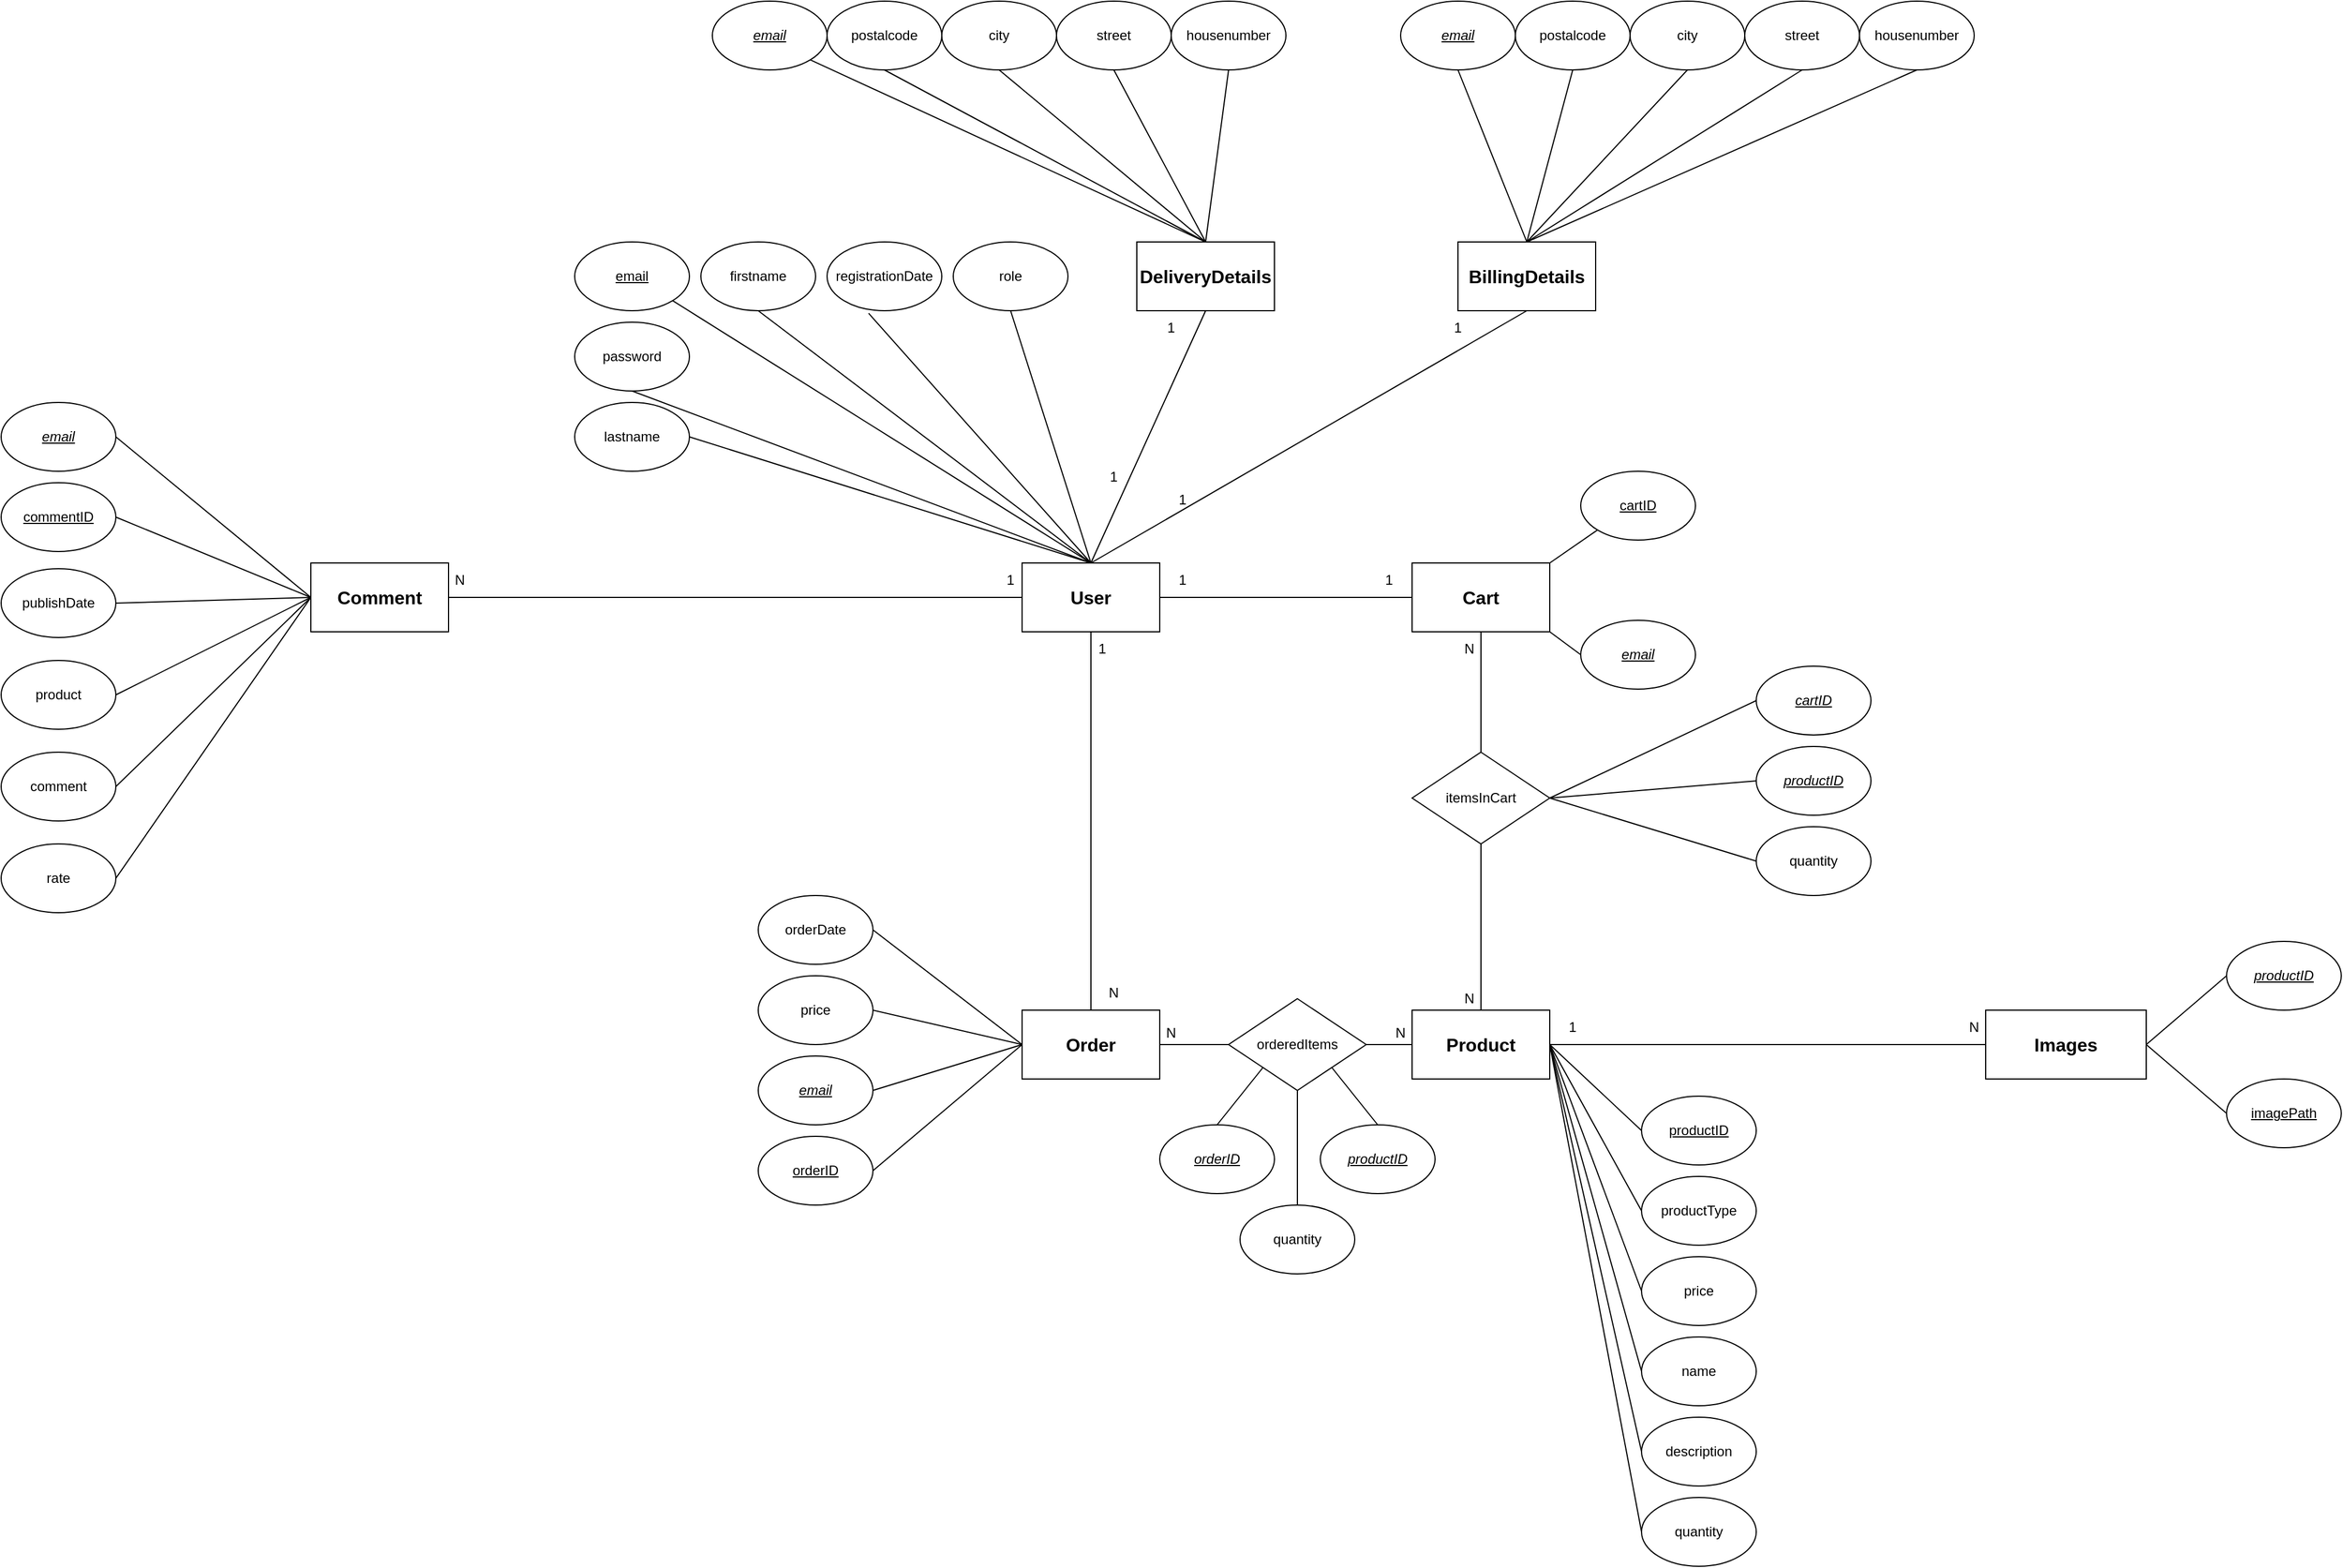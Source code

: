 <mxfile version="22.0.2" type="device">
  <diagram name="1 oldal" id="z-0_9Qp5cD4s-gaqckJS">
    <mxGraphModel dx="1814" dy="1754" grid="1" gridSize="10" guides="1" tooltips="1" connect="1" arrows="1" fold="1" page="1" pageScale="1" pageWidth="827" pageHeight="1169" math="0" shadow="0">
      <root>
        <mxCell id="0" />
        <mxCell id="1" parent="0" />
        <mxCell id="0qpid6vyg2dMy18ObH3P-1" value="&lt;b&gt;&lt;font style=&quot;font-size: 16px;&quot;&gt;User&lt;/font&gt;&lt;/b&gt;" style="rounded=0;whiteSpace=wrap;html=1;" parent="1" vertex="1">
          <mxGeometry x="240" y="120" width="120" height="60" as="geometry" />
        </mxCell>
        <mxCell id="0qpid6vyg2dMy18ObH3P-3" value="registrationDate" style="ellipse;whiteSpace=wrap;html=1;" parent="1" vertex="1">
          <mxGeometry x="70" y="-160" width="100" height="60" as="geometry" />
        </mxCell>
        <mxCell id="0qpid6vyg2dMy18ObH3P-5" value="password" style="ellipse;whiteSpace=wrap;html=1;" parent="1" vertex="1">
          <mxGeometry x="-150" y="-90" width="100" height="60" as="geometry" />
        </mxCell>
        <mxCell id="0qpid6vyg2dMy18ObH3P-6" value="firstname" style="ellipse;whiteSpace=wrap;html=1;" parent="1" vertex="1">
          <mxGeometry x="-40" y="-160" width="100" height="60" as="geometry" />
        </mxCell>
        <mxCell id="0qpid6vyg2dMy18ObH3P-7" value="lastname" style="ellipse;whiteSpace=wrap;html=1;" parent="1" vertex="1">
          <mxGeometry x="-150" y="-20" width="100" height="60" as="geometry" />
        </mxCell>
        <mxCell id="0qpid6vyg2dMy18ObH3P-9" value="&lt;u&gt;email&lt;/u&gt;" style="ellipse;whiteSpace=wrap;html=1;" parent="1" vertex="1">
          <mxGeometry x="-150" y="-160" width="100" height="60" as="geometry" />
        </mxCell>
        <mxCell id="0qpid6vyg2dMy18ObH3P-11" value="" style="endArrow=none;html=1;rounded=0;exitX=0.5;exitY=1;exitDx=0;exitDy=0;entryX=0.5;entryY=0;entryDx=0;entryDy=0;" parent="1" source="0qpid6vyg2dMy18ObH3P-5" target="0qpid6vyg2dMy18ObH3P-1" edge="1">
          <mxGeometry width="50" height="50" relative="1" as="geometry">
            <mxPoint x="280" y="60" as="sourcePoint" />
            <mxPoint x="330" y="10" as="targetPoint" />
          </mxGeometry>
        </mxCell>
        <mxCell id="0qpid6vyg2dMy18ObH3P-15" value="" style="endArrow=none;html=1;rounded=0;exitX=1;exitY=1;exitDx=0;exitDy=0;entryX=0.5;entryY=0;entryDx=0;entryDy=0;" parent="1" source="0qpid6vyg2dMy18ObH3P-9" target="0qpid6vyg2dMy18ObH3P-1" edge="1">
          <mxGeometry width="50" height="50" relative="1" as="geometry">
            <mxPoint x="30" y="-1" as="sourcePoint" />
            <mxPoint x="250" y="60" as="targetPoint" />
          </mxGeometry>
        </mxCell>
        <mxCell id="0qpid6vyg2dMy18ObH3P-18" value="" style="endArrow=none;html=1;rounded=0;entryX=0.5;entryY=0;entryDx=0;entryDy=0;exitX=1;exitY=0.5;exitDx=0;exitDy=0;" parent="1" source="0qpid6vyg2dMy18ObH3P-7" target="0qpid6vyg2dMy18ObH3P-1" edge="1">
          <mxGeometry width="50" height="50" relative="1" as="geometry">
            <mxPoint x="120" y="-20" as="sourcePoint" />
            <mxPoint x="250" y="-20" as="targetPoint" />
          </mxGeometry>
        </mxCell>
        <mxCell id="0qpid6vyg2dMy18ObH3P-19" value="" style="endArrow=none;html=1;rounded=0;entryX=0.5;entryY=0;entryDx=0;entryDy=0;exitX=0.5;exitY=1;exitDx=0;exitDy=0;" parent="1" source="0qpid6vyg2dMy18ObH3P-6" target="0qpid6vyg2dMy18ObH3P-1" edge="1">
          <mxGeometry width="50" height="50" relative="1" as="geometry">
            <mxPoint x="204.4" y="-110.0" as="sourcePoint" />
            <mxPoint x="235.6" y="66.04" as="targetPoint" />
          </mxGeometry>
        </mxCell>
        <mxCell id="0qpid6vyg2dMy18ObH3P-20" value="" style="endArrow=none;html=1;rounded=0;entryX=0.5;entryY=0;entryDx=0;entryDy=0;exitX=0.362;exitY=1.037;exitDx=0;exitDy=0;exitPerimeter=0;" parent="1" source="0qpid6vyg2dMy18ObH3P-3" target="0qpid6vyg2dMy18ObH3P-1" edge="1">
          <mxGeometry width="50" height="50" relative="1" as="geometry">
            <mxPoint x="70" y="39" as="sourcePoint" />
            <mxPoint x="200" y="39" as="targetPoint" />
          </mxGeometry>
        </mxCell>
        <mxCell id="0qpid6vyg2dMy18ObH3P-23" value="&lt;b&gt;&lt;font style=&quot;font-size: 16px;&quot;&gt;Cart&lt;/font&gt;&lt;/b&gt;" style="rounded=0;whiteSpace=wrap;html=1;" parent="1" vertex="1">
          <mxGeometry x="580" y="120" width="120" height="60" as="geometry" />
        </mxCell>
        <mxCell id="0qpid6vyg2dMy18ObH3P-26" value="&lt;u&gt;cartID&lt;/u&gt;" style="ellipse;whiteSpace=wrap;html=1;" parent="1" vertex="1">
          <mxGeometry x="727" y="40" width="100" height="60" as="geometry" />
        </mxCell>
        <mxCell id="0qpid6vyg2dMy18ObH3P-27" value="&lt;u&gt;&lt;i&gt;email&lt;/i&gt;&lt;/u&gt;" style="ellipse;whiteSpace=wrap;html=1;" parent="1" vertex="1">
          <mxGeometry x="727" y="170" width="100" height="60" as="geometry" />
        </mxCell>
        <mxCell id="0qpid6vyg2dMy18ObH3P-28" value="" style="endArrow=none;html=1;rounded=0;exitX=1;exitY=1;exitDx=0;exitDy=0;entryX=0;entryY=0.5;entryDx=0;entryDy=0;" parent="1" source="0qpid6vyg2dMy18ObH3P-23" target="0qpid6vyg2dMy18ObH3P-27" edge="1">
          <mxGeometry width="50" height="50" relative="1" as="geometry">
            <mxPoint x="700" y="250" as="sourcePoint" />
            <mxPoint x="750" y="200" as="targetPoint" />
          </mxGeometry>
        </mxCell>
        <mxCell id="0qpid6vyg2dMy18ObH3P-29" value="" style="endArrow=none;html=1;rounded=0;entryX=0;entryY=1;entryDx=0;entryDy=0;exitX=1;exitY=0;exitDx=0;exitDy=0;" parent="1" source="0qpid6vyg2dMy18ObH3P-23" target="0qpid6vyg2dMy18ObH3P-26" edge="1">
          <mxGeometry width="50" height="50" relative="1" as="geometry">
            <mxPoint x="700" y="250" as="sourcePoint" />
            <mxPoint x="750" y="200" as="targetPoint" />
          </mxGeometry>
        </mxCell>
        <mxCell id="0qpid6vyg2dMy18ObH3P-30" value="" style="endArrow=none;html=1;rounded=0;entryX=0;entryY=0.5;entryDx=0;entryDy=0;exitX=1;exitY=0.5;exitDx=0;exitDy=0;" parent="1" source="0qpid6vyg2dMy18ObH3P-1" target="0qpid6vyg2dMy18ObH3P-23" edge="1">
          <mxGeometry width="50" height="50" relative="1" as="geometry">
            <mxPoint x="340" y="140" as="sourcePoint" />
            <mxPoint x="390" y="90" as="targetPoint" />
          </mxGeometry>
        </mxCell>
        <mxCell id="0qpid6vyg2dMy18ObH3P-32" value="&lt;b&gt;&lt;font style=&quot;font-size: 16px;&quot;&gt;Order&lt;/font&gt;&lt;/b&gt;" style="rounded=0;whiteSpace=wrap;html=1;" parent="1" vertex="1">
          <mxGeometry x="240" y="510" width="120" height="60" as="geometry" />
        </mxCell>
        <mxCell id="0qpid6vyg2dMy18ObH3P-33" value="price" style="ellipse;whiteSpace=wrap;html=1;" parent="1" vertex="1">
          <mxGeometry x="10" y="480" width="100" height="60" as="geometry" />
        </mxCell>
        <mxCell id="0qpid6vyg2dMy18ObH3P-34" value="&lt;u&gt;orderID&lt;/u&gt;" style="ellipse;whiteSpace=wrap;html=1;" parent="1" vertex="1">
          <mxGeometry x="10" y="620" width="100" height="60" as="geometry" />
        </mxCell>
        <mxCell id="0qpid6vyg2dMy18ObH3P-35" value="" style="endArrow=none;html=1;rounded=0;exitX=1;exitY=0.5;exitDx=0;exitDy=0;entryX=0;entryY=0.5;entryDx=0;entryDy=0;" parent="1" source="0qpid6vyg2dMy18ObH3P-33" target="0qpid6vyg2dMy18ObH3P-32" edge="1">
          <mxGeometry width="50" height="50" relative="1" as="geometry">
            <mxPoint x="350" y="580" as="sourcePoint" />
            <mxPoint x="400" y="530" as="targetPoint" />
          </mxGeometry>
        </mxCell>
        <mxCell id="0qpid6vyg2dMy18ObH3P-36" value="" style="endArrow=none;html=1;rounded=0;exitX=1;exitY=0.5;exitDx=0;exitDy=0;entryX=0;entryY=0.5;entryDx=0;entryDy=0;" parent="1" source="0qpid6vyg2dMy18ObH3P-34" target="0qpid6vyg2dMy18ObH3P-32" edge="1">
          <mxGeometry width="50" height="50" relative="1" as="geometry">
            <mxPoint x="350" y="580" as="sourcePoint" />
            <mxPoint x="400" y="530" as="targetPoint" />
          </mxGeometry>
        </mxCell>
        <mxCell id="0qpid6vyg2dMy18ObH3P-39" value="&lt;b&gt;&lt;font style=&quot;font-size: 16px;&quot;&gt;Product&lt;/font&gt;&lt;/b&gt;" style="rounded=0;whiteSpace=wrap;html=1;" parent="1" vertex="1">
          <mxGeometry x="580" y="510" width="120" height="60" as="geometry" />
        </mxCell>
        <mxCell id="0qpid6vyg2dMy18ObH3P-41" value="&lt;u&gt;productID&lt;/u&gt;" style="ellipse;whiteSpace=wrap;html=1;" parent="1" vertex="1">
          <mxGeometry x="780" y="585" width="100" height="60" as="geometry" />
        </mxCell>
        <mxCell id="0qpid6vyg2dMy18ObH3P-42" value="productType" style="ellipse;whiteSpace=wrap;html=1;" parent="1" vertex="1">
          <mxGeometry x="780" y="655" width="100" height="60" as="geometry" />
        </mxCell>
        <mxCell id="0qpid6vyg2dMy18ObH3P-43" value="price" style="ellipse;whiteSpace=wrap;html=1;" parent="1" vertex="1">
          <mxGeometry x="780" y="725" width="100" height="60" as="geometry" />
        </mxCell>
        <mxCell id="0qpid6vyg2dMy18ObH3P-44" value="name" style="ellipse;whiteSpace=wrap;html=1;" parent="1" vertex="1">
          <mxGeometry x="780" y="795" width="100" height="60" as="geometry" />
        </mxCell>
        <mxCell id="0qpid6vyg2dMy18ObH3P-45" value="" style="endArrow=none;html=1;rounded=0;entryX=1;entryY=0.5;entryDx=0;entryDy=0;exitX=0;exitY=0.5;exitDx=0;exitDy=0;" parent="1" source="0qpid6vyg2dMy18ObH3P-44" target="0qpid6vyg2dMy18ObH3P-39" edge="1">
          <mxGeometry width="50" height="50" relative="1" as="geometry">
            <mxPoint x="350" y="500" as="sourcePoint" />
            <mxPoint x="400" y="450" as="targetPoint" />
          </mxGeometry>
        </mxCell>
        <mxCell id="0qpid6vyg2dMy18ObH3P-46" value="" style="endArrow=none;html=1;rounded=0;entryX=1;entryY=0.5;entryDx=0;entryDy=0;exitX=0;exitY=0.5;exitDx=0;exitDy=0;" parent="1" source="0qpid6vyg2dMy18ObH3P-43" target="0qpid6vyg2dMy18ObH3P-39" edge="1">
          <mxGeometry width="50" height="50" relative="1" as="geometry">
            <mxPoint x="630" y="650" as="sourcePoint" />
            <mxPoint x="650" y="580" as="targetPoint" />
          </mxGeometry>
        </mxCell>
        <mxCell id="0qpid6vyg2dMy18ObH3P-47" value="" style="endArrow=none;html=1;rounded=0;exitX=0;exitY=0.5;exitDx=0;exitDy=0;" parent="1" source="0qpid6vyg2dMy18ObH3P-42" edge="1">
          <mxGeometry width="50" height="50" relative="1" as="geometry">
            <mxPoint x="760" y="650" as="sourcePoint" />
            <mxPoint x="700" y="540" as="targetPoint" />
          </mxGeometry>
        </mxCell>
        <mxCell id="0qpid6vyg2dMy18ObH3P-48" value="" style="endArrow=none;html=1;rounded=0;entryX=1;entryY=0.5;entryDx=0;entryDy=0;exitX=0;exitY=0.5;exitDx=0;exitDy=0;" parent="1" source="0qpid6vyg2dMy18ObH3P-41" target="0qpid6vyg2dMy18ObH3P-39" edge="1">
          <mxGeometry width="50" height="50" relative="1" as="geometry">
            <mxPoint x="780" y="610" as="sourcePoint" />
            <mxPoint x="710" y="565" as="targetPoint" />
          </mxGeometry>
        </mxCell>
        <mxCell id="0qpid6vyg2dMy18ObH3P-54" value="quantity" style="ellipse;whiteSpace=wrap;html=1;" parent="1" vertex="1">
          <mxGeometry x="780" y="935" width="100" height="60" as="geometry" />
        </mxCell>
        <mxCell id="0qpid6vyg2dMy18ObH3P-55" value="" style="endArrow=none;html=1;rounded=0;exitX=0;exitY=0.5;exitDx=0;exitDy=0;entryX=1;entryY=0.5;entryDx=0;entryDy=0;" parent="1" source="0qpid6vyg2dMy18ObH3P-54" target="0qpid6vyg2dMy18ObH3P-39" edge="1">
          <mxGeometry width="50" height="50" relative="1" as="geometry">
            <mxPoint x="504" y="680" as="sourcePoint" />
            <mxPoint x="700" y="590" as="targetPoint" />
          </mxGeometry>
        </mxCell>
        <mxCell id="0qpid6vyg2dMy18ObH3P-59" value="orderedItems" style="rhombus;whiteSpace=wrap;html=1;" parent="1" vertex="1">
          <mxGeometry x="420" y="500" width="120" height="80" as="geometry" />
        </mxCell>
        <mxCell id="0qpid6vyg2dMy18ObH3P-60" value="" style="endArrow=none;html=1;rounded=0;exitX=1;exitY=0.5;exitDx=0;exitDy=0;entryX=0;entryY=0.5;entryDx=0;entryDy=0;" parent="1" source="0qpid6vyg2dMy18ObH3P-32" target="0qpid6vyg2dMy18ObH3P-59" edge="1">
          <mxGeometry width="50" height="50" relative="1" as="geometry">
            <mxPoint x="350" y="670" as="sourcePoint" />
            <mxPoint x="580" y="540" as="targetPoint" />
          </mxGeometry>
        </mxCell>
        <mxCell id="0qpid6vyg2dMy18ObH3P-61" value="" style="endArrow=none;html=1;rounded=0;entryX=0;entryY=0.5;entryDx=0;entryDy=0;exitX=1;exitY=0.5;exitDx=0;exitDy=0;" parent="1" source="0qpid6vyg2dMy18ObH3P-59" target="0qpid6vyg2dMy18ObH3P-39" edge="1">
          <mxGeometry width="50" height="50" relative="1" as="geometry">
            <mxPoint x="350" y="670" as="sourcePoint" />
            <mxPoint x="400" y="620" as="targetPoint" />
          </mxGeometry>
        </mxCell>
        <mxCell id="0qpid6vyg2dMy18ObH3P-63" value="&lt;u&gt;&lt;i&gt;orderID&lt;/i&gt;&lt;/u&gt;" style="ellipse;whiteSpace=wrap;html=1;" parent="1" vertex="1">
          <mxGeometry x="360" y="610" width="100" height="60" as="geometry" />
        </mxCell>
        <mxCell id="0qpid6vyg2dMy18ObH3P-64" value="&lt;u&gt;&lt;i&gt;productID&lt;/i&gt;&lt;/u&gt;" style="ellipse;whiteSpace=wrap;html=1;" parent="1" vertex="1">
          <mxGeometry x="500" y="610" width="100" height="60" as="geometry" />
        </mxCell>
        <mxCell id="0qpid6vyg2dMy18ObH3P-65" value="" style="endArrow=none;html=1;rounded=0;exitX=0.5;exitY=0;exitDx=0;exitDy=0;entryX=0;entryY=1;entryDx=0;entryDy=0;" parent="1" source="0qpid6vyg2dMy18ObH3P-63" target="0qpid6vyg2dMy18ObH3P-59" edge="1">
          <mxGeometry width="50" height="50" relative="1" as="geometry">
            <mxPoint x="520" y="530" as="sourcePoint" />
            <mxPoint x="570" y="480" as="targetPoint" />
          </mxGeometry>
        </mxCell>
        <mxCell id="0qpid6vyg2dMy18ObH3P-66" value="" style="endArrow=none;html=1;rounded=0;exitX=0.5;exitY=0;exitDx=0;exitDy=0;entryX=1;entryY=1;entryDx=0;entryDy=0;" parent="1" source="0qpid6vyg2dMy18ObH3P-64" target="0qpid6vyg2dMy18ObH3P-59" edge="1">
          <mxGeometry width="50" height="50" relative="1" as="geometry">
            <mxPoint x="420" y="620" as="sourcePoint" />
            <mxPoint x="460" y="570" as="targetPoint" />
          </mxGeometry>
        </mxCell>
        <mxCell id="0qpid6vyg2dMy18ObH3P-69" value="&lt;u&gt;&lt;i&gt;email&lt;/i&gt;&lt;/u&gt;" style="ellipse;whiteSpace=wrap;html=1;" parent="1" vertex="1">
          <mxGeometry x="10" y="550" width="100" height="60" as="geometry" />
        </mxCell>
        <mxCell id="0qpid6vyg2dMy18ObH3P-71" value="orderDate" style="ellipse;whiteSpace=wrap;html=1;" parent="1" vertex="1">
          <mxGeometry x="10" y="410" width="100" height="60" as="geometry" />
        </mxCell>
        <mxCell id="0qpid6vyg2dMy18ObH3P-72" value="" style="endArrow=none;html=1;rounded=0;exitX=1;exitY=0.5;exitDx=0;exitDy=0;entryX=0;entryY=0.5;entryDx=0;entryDy=0;" parent="1" source="0qpid6vyg2dMy18ObH3P-71" target="0qpid6vyg2dMy18ObH3P-32" edge="1">
          <mxGeometry width="50" height="50" relative="1" as="geometry">
            <mxPoint x="520" y="310" as="sourcePoint" />
            <mxPoint x="240" y="340" as="targetPoint" />
          </mxGeometry>
        </mxCell>
        <mxCell id="0qpid6vyg2dMy18ObH3P-73" value="" style="endArrow=none;html=1;rounded=0;exitX=1;exitY=0.5;exitDx=0;exitDy=0;entryX=0;entryY=0.5;entryDx=0;entryDy=0;" parent="1" source="0qpid6vyg2dMy18ObH3P-69" target="0qpid6vyg2dMy18ObH3P-32" edge="1">
          <mxGeometry width="50" height="50" relative="1" as="geometry">
            <mxPoint x="140" y="280" as="sourcePoint" />
            <mxPoint x="240" y="340" as="targetPoint" />
          </mxGeometry>
        </mxCell>
        <mxCell id="0qpid6vyg2dMy18ObH3P-75" value="" style="endArrow=none;html=1;rounded=0;exitX=0.5;exitY=0;exitDx=0;exitDy=0;entryX=0.5;entryY=1;entryDx=0;entryDy=0;" parent="1" source="0qpid6vyg2dMy18ObH3P-32" target="0qpid6vyg2dMy18ObH3P-1" edge="1">
          <mxGeometry width="50" height="50" relative="1" as="geometry">
            <mxPoint x="300" y="300" as="sourcePoint" />
            <mxPoint x="570" y="260" as="targetPoint" />
          </mxGeometry>
        </mxCell>
        <mxCell id="0qpid6vyg2dMy18ObH3P-77" value="itemsInCart" style="rhombus;whiteSpace=wrap;html=1;" parent="1" vertex="1">
          <mxGeometry x="580" y="285" width="120" height="80" as="geometry" />
        </mxCell>
        <mxCell id="0qpid6vyg2dMy18ObH3P-78" value="&lt;u&gt;&lt;i&gt;productID&lt;/i&gt;&lt;/u&gt;" style="ellipse;whiteSpace=wrap;html=1;" parent="1" vertex="1">
          <mxGeometry x="880" y="280" width="100" height="60" as="geometry" />
        </mxCell>
        <mxCell id="0qpid6vyg2dMy18ObH3P-79" value="quantity" style="ellipse;whiteSpace=wrap;html=1;" parent="1" vertex="1">
          <mxGeometry x="880" y="350" width="100" height="60" as="geometry" />
        </mxCell>
        <mxCell id="0qpid6vyg2dMy18ObH3P-80" value="&lt;u&gt;&lt;i&gt;cartID&lt;/i&gt;&lt;/u&gt;" style="ellipse;whiteSpace=wrap;html=1;" parent="1" vertex="1">
          <mxGeometry x="880" y="210" width="100" height="60" as="geometry" />
        </mxCell>
        <mxCell id="0qpid6vyg2dMy18ObH3P-81" value="" style="endArrow=none;html=1;rounded=0;exitX=0;exitY=0.5;exitDx=0;exitDy=0;entryX=1;entryY=0.5;entryDx=0;entryDy=0;" parent="1" source="0qpid6vyg2dMy18ObH3P-80" target="0qpid6vyg2dMy18ObH3P-77" edge="1">
          <mxGeometry width="50" height="50" relative="1" as="geometry">
            <mxPoint x="860" y="295" as="sourcePoint" />
            <mxPoint x="910" y="245" as="targetPoint" />
          </mxGeometry>
        </mxCell>
        <mxCell id="0qpid6vyg2dMy18ObH3P-82" value="" style="endArrow=none;html=1;rounded=0;entryX=1;entryY=0.5;entryDx=0;entryDy=0;exitX=0;exitY=0.5;exitDx=0;exitDy=0;" parent="1" source="0qpid6vyg2dMy18ObH3P-78" target="0qpid6vyg2dMy18ObH3P-77" edge="1">
          <mxGeometry width="50" height="50" relative="1" as="geometry">
            <mxPoint x="880" y="310" as="sourcePoint" />
            <mxPoint x="580" y="325" as="targetPoint" />
          </mxGeometry>
        </mxCell>
        <mxCell id="0qpid6vyg2dMy18ObH3P-83" value="" style="endArrow=none;html=1;rounded=0;exitX=0;exitY=0.5;exitDx=0;exitDy=0;entryX=1;entryY=0.5;entryDx=0;entryDy=0;" parent="1" source="0qpid6vyg2dMy18ObH3P-79" target="0qpid6vyg2dMy18ObH3P-77" edge="1">
          <mxGeometry width="50" height="50" relative="1" as="geometry">
            <mxPoint x="490" y="275" as="sourcePoint" />
            <mxPoint x="580" y="325" as="targetPoint" />
          </mxGeometry>
        </mxCell>
        <mxCell id="0qpid6vyg2dMy18ObH3P-84" value="" style="endArrow=none;html=1;rounded=0;exitX=0.5;exitY=0;exitDx=0;exitDy=0;entryX=0.5;entryY=1;entryDx=0;entryDy=0;" parent="1" source="0qpid6vyg2dMy18ObH3P-77" target="0qpid6vyg2dMy18ObH3P-23" edge="1">
          <mxGeometry width="50" height="50" relative="1" as="geometry">
            <mxPoint x="520" y="310" as="sourcePoint" />
            <mxPoint x="570" y="260" as="targetPoint" />
          </mxGeometry>
        </mxCell>
        <mxCell id="0qpid6vyg2dMy18ObH3P-85" value="" style="endArrow=none;html=1;rounded=0;exitX=0.5;exitY=0;exitDx=0;exitDy=0;entryX=0.5;entryY=1;entryDx=0;entryDy=0;" parent="1" source="0qpid6vyg2dMy18ObH3P-39" target="0qpid6vyg2dMy18ObH3P-77" edge="1">
          <mxGeometry width="50" height="50" relative="1" as="geometry">
            <mxPoint x="650" y="295" as="sourcePoint" />
            <mxPoint x="650" y="190" as="targetPoint" />
          </mxGeometry>
        </mxCell>
        <mxCell id="0qpid6vyg2dMy18ObH3P-86" value="N" style="text;html=1;strokeColor=none;fillColor=none;align=center;verticalAlign=middle;whiteSpace=wrap;rounded=0;" parent="1" vertex="1">
          <mxGeometry x="290" y="480" width="60" height="30" as="geometry" />
        </mxCell>
        <mxCell id="0qpid6vyg2dMy18ObH3P-87" value="1" style="text;html=1;strokeColor=none;fillColor=none;align=center;verticalAlign=middle;whiteSpace=wrap;rounded=0;" parent="1" vertex="1">
          <mxGeometry x="280" y="180" width="60" height="30" as="geometry" />
        </mxCell>
        <mxCell id="0qpid6vyg2dMy18ObH3P-88" value="1" style="text;html=1;strokeColor=none;fillColor=none;align=center;verticalAlign=middle;whiteSpace=wrap;rounded=0;" parent="1" vertex="1">
          <mxGeometry x="350" y="120" width="60" height="30" as="geometry" />
        </mxCell>
        <mxCell id="0qpid6vyg2dMy18ObH3P-90" value="1" style="text;html=1;strokeColor=none;fillColor=none;align=center;verticalAlign=middle;whiteSpace=wrap;rounded=0;" parent="1" vertex="1">
          <mxGeometry x="530" y="120" width="60" height="30" as="geometry" />
        </mxCell>
        <mxCell id="0qpid6vyg2dMy18ObH3P-91" value="N" style="text;html=1;strokeColor=none;fillColor=none;align=center;verticalAlign=middle;whiteSpace=wrap;rounded=0;" parent="1" vertex="1">
          <mxGeometry x="600" y="180" width="60" height="30" as="geometry" />
        </mxCell>
        <mxCell id="0qpid6vyg2dMy18ObH3P-93" value="N" style="text;html=1;strokeColor=none;fillColor=none;align=center;verticalAlign=middle;whiteSpace=wrap;rounded=0;" parent="1" vertex="1">
          <mxGeometry x="600" y="485" width="60" height="30" as="geometry" />
        </mxCell>
        <mxCell id="0qpid6vyg2dMy18ObH3P-94" value="N" style="text;html=1;strokeColor=none;fillColor=none;align=center;verticalAlign=middle;whiteSpace=wrap;rounded=0;" parent="1" vertex="1">
          <mxGeometry x="340" y="515" width="60" height="30" as="geometry" />
        </mxCell>
        <mxCell id="0qpid6vyg2dMy18ObH3P-95" value="N" style="text;html=1;strokeColor=none;fillColor=none;align=center;verticalAlign=middle;whiteSpace=wrap;rounded=0;" parent="1" vertex="1">
          <mxGeometry x="540" y="515" width="60" height="30" as="geometry" />
        </mxCell>
        <mxCell id="ONPl0PBk7fpQzXXdxWz0-1" value="&lt;b&gt;&lt;font style=&quot;font-size: 16px;&quot;&gt;Comment&lt;/font&gt;&lt;/b&gt;" style="rounded=0;whiteSpace=wrap;html=1;" parent="1" vertex="1">
          <mxGeometry x="-380" y="120" width="120" height="60" as="geometry" />
        </mxCell>
        <mxCell id="ONPl0PBk7fpQzXXdxWz0-3" value="&lt;u&gt;commentID&lt;/u&gt;" style="ellipse;whiteSpace=wrap;html=1;" parent="1" vertex="1">
          <mxGeometry x="-650" y="50" width="100" height="60" as="geometry" />
        </mxCell>
        <mxCell id="ONPl0PBk7fpQzXXdxWz0-4" value="publishDate" style="ellipse;whiteSpace=wrap;html=1;" parent="1" vertex="1">
          <mxGeometry x="-650" y="125" width="100" height="60" as="geometry" />
        </mxCell>
        <mxCell id="ONPl0PBk7fpQzXXdxWz0-5" value="&lt;u&gt;&lt;i&gt;email&lt;/i&gt;&lt;/u&gt;" style="ellipse;whiteSpace=wrap;html=1;" parent="1" vertex="1">
          <mxGeometry x="-650" y="-20" width="100" height="60" as="geometry" />
        </mxCell>
        <mxCell id="ONPl0PBk7fpQzXXdxWz0-6" value="comment" style="ellipse;whiteSpace=wrap;html=1;" parent="1" vertex="1">
          <mxGeometry x="-650" y="285" width="100" height="60" as="geometry" />
        </mxCell>
        <mxCell id="ONPl0PBk7fpQzXXdxWz0-7" value="rate" style="ellipse;whiteSpace=wrap;html=1;" parent="1" vertex="1">
          <mxGeometry x="-650" y="365" width="100" height="60" as="geometry" />
        </mxCell>
        <mxCell id="ONPl0PBk7fpQzXXdxWz0-8" value="product" style="ellipse;whiteSpace=wrap;html=1;" parent="1" vertex="1">
          <mxGeometry x="-650" y="205" width="100" height="60" as="geometry" />
        </mxCell>
        <mxCell id="ONPl0PBk7fpQzXXdxWz0-9" value="" style="endArrow=none;html=1;rounded=0;exitX=1;exitY=0.5;exitDx=0;exitDy=0;entryX=0;entryY=0.5;entryDx=0;entryDy=0;" parent="1" source="ONPl0PBk7fpQzXXdxWz0-3" target="ONPl0PBk7fpQzXXdxWz0-1" edge="1">
          <mxGeometry width="50" height="50" relative="1" as="geometry">
            <mxPoint x="-400" y="165" as="sourcePoint" />
            <mxPoint x="-350" y="115" as="targetPoint" />
          </mxGeometry>
        </mxCell>
        <mxCell id="ONPl0PBk7fpQzXXdxWz0-12" value="" style="endArrow=none;html=1;rounded=0;entryX=0;entryY=0.5;entryDx=0;entryDy=0;exitX=1;exitY=0.5;exitDx=0;exitDy=0;" parent="1" source="ONPl0PBk7fpQzXXdxWz0-1" target="0qpid6vyg2dMy18ObH3P-1" edge="1">
          <mxGeometry width="50" height="50" relative="1" as="geometry">
            <mxPoint x="-250" y="170" as="sourcePoint" />
            <mxPoint x="190" y="180" as="targetPoint" />
          </mxGeometry>
        </mxCell>
        <mxCell id="ONPl0PBk7fpQzXXdxWz0-14" value="1" style="text;html=1;strokeColor=none;fillColor=none;align=center;verticalAlign=middle;whiteSpace=wrap;rounded=0;" parent="1" vertex="1">
          <mxGeometry x="200" y="120" width="60" height="30" as="geometry" />
        </mxCell>
        <mxCell id="ONPl0PBk7fpQzXXdxWz0-15" value="N" style="text;html=1;strokeColor=none;fillColor=none;align=center;verticalAlign=middle;whiteSpace=wrap;rounded=0;" parent="1" vertex="1">
          <mxGeometry x="-280" y="120" width="60" height="30" as="geometry" />
        </mxCell>
        <mxCell id="ONPl0PBk7fpQzXXdxWz0-16" value="quantity" style="ellipse;whiteSpace=wrap;html=1;" parent="1" vertex="1">
          <mxGeometry x="430" y="680" width="100" height="60" as="geometry" />
        </mxCell>
        <mxCell id="ONPl0PBk7fpQzXXdxWz0-17" value="" style="endArrow=none;html=1;rounded=0;exitX=0.5;exitY=0;exitDx=0;exitDy=0;entryX=0.5;entryY=1;entryDx=0;entryDy=0;" parent="1" source="ONPl0PBk7fpQzXXdxWz0-16" target="0qpid6vyg2dMy18ObH3P-59" edge="1">
          <mxGeometry width="50" height="50" relative="1" as="geometry">
            <mxPoint x="180" y="530" as="sourcePoint" />
            <mxPoint x="230" y="480" as="targetPoint" />
          </mxGeometry>
        </mxCell>
        <mxCell id="ONPl0PBk7fpQzXXdxWz0-18" value="" style="endArrow=none;html=1;rounded=0;exitX=1;exitY=0.5;exitDx=0;exitDy=0;entryX=0;entryY=0.5;entryDx=0;entryDy=0;" parent="1" source="ONPl0PBk7fpQzXXdxWz0-4" target="ONPl0PBk7fpQzXXdxWz0-1" edge="1">
          <mxGeometry width="50" height="50" relative="1" as="geometry">
            <mxPoint x="-260" y="210" as="sourcePoint" />
            <mxPoint x="-430" y="190" as="targetPoint" />
          </mxGeometry>
        </mxCell>
        <mxCell id="ONPl0PBk7fpQzXXdxWz0-19" value="" style="endArrow=none;html=1;rounded=0;exitX=1;exitY=0.5;exitDx=0;exitDy=0;entryX=0;entryY=0.5;entryDx=0;entryDy=0;" parent="1" source="ONPl0PBk7fpQzXXdxWz0-8" target="ONPl0PBk7fpQzXXdxWz0-1" edge="1">
          <mxGeometry width="50" height="50" relative="1" as="geometry">
            <mxPoint x="-540" y="165" as="sourcePoint" />
            <mxPoint x="-430" y="250" as="targetPoint" />
          </mxGeometry>
        </mxCell>
        <mxCell id="ONPl0PBk7fpQzXXdxWz0-20" value="" style="endArrow=none;html=1;rounded=0;exitX=1;exitY=0.5;exitDx=0;exitDy=0;entryX=0;entryY=0.5;entryDx=0;entryDy=0;" parent="1" source="ONPl0PBk7fpQzXXdxWz0-6" target="ONPl0PBk7fpQzXXdxWz0-1" edge="1">
          <mxGeometry width="50" height="50" relative="1" as="geometry">
            <mxPoint x="-530" y="175" as="sourcePoint" />
            <mxPoint x="-370" y="170" as="targetPoint" />
          </mxGeometry>
        </mxCell>
        <mxCell id="ONPl0PBk7fpQzXXdxWz0-21" value="" style="endArrow=none;html=1;rounded=0;exitX=1;exitY=0.5;exitDx=0;exitDy=0;entryX=0;entryY=0.5;entryDx=0;entryDy=0;" parent="1" source="ONPl0PBk7fpQzXXdxWz0-7" target="ONPl0PBk7fpQzXXdxWz0-1" edge="1">
          <mxGeometry width="50" height="50" relative="1" as="geometry">
            <mxPoint x="-540" y="325" as="sourcePoint" />
            <mxPoint x="-380" y="160" as="targetPoint" />
          </mxGeometry>
        </mxCell>
        <mxCell id="ONPl0PBk7fpQzXXdxWz0-24" value="" style="endArrow=none;html=1;rounded=0;exitX=1;exitY=0.5;exitDx=0;exitDy=0;entryX=0;entryY=0.5;entryDx=0;entryDy=0;" parent="1" source="ONPl0PBk7fpQzXXdxWz0-5" target="ONPl0PBk7fpQzXXdxWz0-1" edge="1">
          <mxGeometry width="50" height="50" relative="1" as="geometry">
            <mxPoint x="-160" y="235" as="sourcePoint" />
            <mxPoint x="-110" y="200" as="targetPoint" />
          </mxGeometry>
        </mxCell>
        <mxCell id="ONPl0PBk7fpQzXXdxWz0-25" value="role" style="ellipse;whiteSpace=wrap;html=1;" parent="1" vertex="1">
          <mxGeometry x="180" y="-160" width="100" height="60" as="geometry" />
        </mxCell>
        <mxCell id="ONPl0PBk7fpQzXXdxWz0-26" value="" style="endArrow=none;html=1;rounded=0;exitX=0.5;exitY=0;exitDx=0;exitDy=0;entryX=0.5;entryY=1;entryDx=0;entryDy=0;" parent="1" source="0qpid6vyg2dMy18ObH3P-1" target="ONPl0PBk7fpQzXXdxWz0-25" edge="1">
          <mxGeometry width="50" height="50" relative="1" as="geometry">
            <mxPoint x="90" as="sourcePoint" />
            <mxPoint x="140" y="-50" as="targetPoint" />
          </mxGeometry>
        </mxCell>
        <mxCell id="ONPl0PBk7fpQzXXdxWz0-27" value="description" style="ellipse;whiteSpace=wrap;html=1;" parent="1" vertex="1">
          <mxGeometry x="780" y="865" width="100" height="60" as="geometry" />
        </mxCell>
        <mxCell id="ONPl0PBk7fpQzXXdxWz0-28" value="" style="endArrow=none;html=1;rounded=0;exitX=0;exitY=0.5;exitDx=0;exitDy=0;" parent="1" source="ONPl0PBk7fpQzXXdxWz0-27" edge="1">
          <mxGeometry width="50" height="50" relative="1" as="geometry">
            <mxPoint x="837" y="720" as="sourcePoint" />
            <mxPoint x="700" y="540" as="targetPoint" />
          </mxGeometry>
        </mxCell>
        <mxCell id="ONPl0PBk7fpQzXXdxWz0-29" value="&lt;span style=&quot;font-size: 16px;&quot;&gt;&lt;b&gt;Images&lt;/b&gt;&lt;/span&gt;" style="rounded=0;whiteSpace=wrap;html=1;" parent="1" vertex="1">
          <mxGeometry x="1080" y="510" width="140" height="60" as="geometry" />
        </mxCell>
        <mxCell id="ONPl0PBk7fpQzXXdxWz0-30" value="&lt;u&gt;&lt;i&gt;productID&lt;/i&gt;&lt;/u&gt;" style="ellipse;whiteSpace=wrap;html=1;" parent="1" vertex="1">
          <mxGeometry x="1290" y="450" width="100" height="60" as="geometry" />
        </mxCell>
        <mxCell id="ONPl0PBk7fpQzXXdxWz0-31" value="&lt;u&gt;imagePath&lt;/u&gt;" style="ellipse;whiteSpace=wrap;html=1;" parent="1" vertex="1">
          <mxGeometry x="1290" y="570" width="100" height="60" as="geometry" />
        </mxCell>
        <mxCell id="ONPl0PBk7fpQzXXdxWz0-32" value="" style="endArrow=none;html=1;rounded=0;entryX=0;entryY=0.5;entryDx=0;entryDy=0;exitX=1;exitY=0.5;exitDx=0;exitDy=0;" parent="1" source="ONPl0PBk7fpQzXXdxWz0-29" target="ONPl0PBk7fpQzXXdxWz0-30" edge="1">
          <mxGeometry width="50" height="50" relative="1" as="geometry">
            <mxPoint x="750" y="720" as="sourcePoint" />
            <mxPoint x="800" y="670" as="targetPoint" />
          </mxGeometry>
        </mxCell>
        <mxCell id="ONPl0PBk7fpQzXXdxWz0-33" value="" style="endArrow=none;html=1;rounded=0;entryX=0;entryY=0.5;entryDx=0;entryDy=0;" parent="1" target="ONPl0PBk7fpQzXXdxWz0-31" edge="1">
          <mxGeometry width="50" height="50" relative="1" as="geometry">
            <mxPoint x="1220" y="540" as="sourcePoint" />
            <mxPoint x="1300" y="490" as="targetPoint" />
          </mxGeometry>
        </mxCell>
        <mxCell id="ONPl0PBk7fpQzXXdxWz0-35" value="" style="endArrow=none;html=1;rounded=0;entryX=0;entryY=0.5;entryDx=0;entryDy=0;" parent="1" target="ONPl0PBk7fpQzXXdxWz0-29" edge="1">
          <mxGeometry width="50" height="50" relative="1" as="geometry">
            <mxPoint x="700" y="540" as="sourcePoint" />
            <mxPoint x="1010" y="550" as="targetPoint" />
          </mxGeometry>
        </mxCell>
        <mxCell id="ONPl0PBk7fpQzXXdxWz0-37" value="1" style="text;html=1;strokeColor=none;fillColor=none;align=center;verticalAlign=middle;whiteSpace=wrap;rounded=0;" parent="1" vertex="1">
          <mxGeometry x="690" y="510" width="60" height="30" as="geometry" />
        </mxCell>
        <mxCell id="ONPl0PBk7fpQzXXdxWz0-38" value="N" style="text;html=1;strokeColor=none;fillColor=none;align=center;verticalAlign=middle;whiteSpace=wrap;rounded=0;" parent="1" vertex="1">
          <mxGeometry x="1040" y="510" width="60" height="30" as="geometry" />
        </mxCell>
        <mxCell id="0RpJDu1XTQRaPfK7NpSP-1" value="&lt;b&gt;&lt;font style=&quot;font-size: 16px;&quot;&gt;DeliveryDetails&lt;/font&gt;&lt;/b&gt;" style="rounded=0;whiteSpace=wrap;html=1;" parent="1" vertex="1">
          <mxGeometry x="340" y="-160" width="120" height="60" as="geometry" />
        </mxCell>
        <mxCell id="0RpJDu1XTQRaPfK7NpSP-3" value="&lt;b&gt;&lt;font style=&quot;font-size: 16px;&quot;&gt;BillingDetails&lt;/font&gt;&lt;/b&gt;" style="rounded=0;whiteSpace=wrap;html=1;" parent="1" vertex="1">
          <mxGeometry x="620" y="-160" width="120" height="60" as="geometry" />
        </mxCell>
        <mxCell id="0RpJDu1XTQRaPfK7NpSP-4" value="" style="endArrow=none;html=1;rounded=0;entryX=0.5;entryY=1;entryDx=0;entryDy=0;exitX=0.5;exitY=0;exitDx=0;exitDy=0;" parent="1" source="0qpid6vyg2dMy18ObH3P-1" target="0RpJDu1XTQRaPfK7NpSP-1" edge="1">
          <mxGeometry width="50" height="50" relative="1" as="geometry">
            <mxPoint x="300" y="80" as="sourcePoint" />
            <mxPoint x="350" y="30" as="targetPoint" />
          </mxGeometry>
        </mxCell>
        <mxCell id="0RpJDu1XTQRaPfK7NpSP-5" value="" style="endArrow=none;html=1;rounded=0;entryX=0.5;entryY=1;entryDx=0;entryDy=0;exitX=0.5;exitY=0;exitDx=0;exitDy=0;" parent="1" source="0qpid6vyg2dMy18ObH3P-1" target="0RpJDu1XTQRaPfK7NpSP-3" edge="1">
          <mxGeometry width="50" height="50" relative="1" as="geometry">
            <mxPoint x="310" y="130" as="sourcePoint" />
            <mxPoint x="410" y="-90" as="targetPoint" />
          </mxGeometry>
        </mxCell>
        <mxCell id="0RpJDu1XTQRaPfK7NpSP-6" value="postalcode" style="ellipse;whiteSpace=wrap;html=1;" parent="1" vertex="1">
          <mxGeometry x="70" y="-370" width="100" height="60" as="geometry" />
        </mxCell>
        <mxCell id="0RpJDu1XTQRaPfK7NpSP-7" value="&lt;u&gt;&lt;i&gt;email&lt;/i&gt;&lt;/u&gt;" style="ellipse;whiteSpace=wrap;html=1;" parent="1" vertex="1">
          <mxGeometry x="-30" y="-370" width="100" height="60" as="geometry" />
        </mxCell>
        <mxCell id="0RpJDu1XTQRaPfK7NpSP-8" value="housenumber" style="ellipse;whiteSpace=wrap;html=1;" parent="1" vertex="1">
          <mxGeometry x="370" y="-370" width="100" height="60" as="geometry" />
        </mxCell>
        <mxCell id="0RpJDu1XTQRaPfK7NpSP-9" value="city" style="ellipse;whiteSpace=wrap;html=1;" parent="1" vertex="1">
          <mxGeometry x="170" y="-370" width="100" height="60" as="geometry" />
        </mxCell>
        <mxCell id="0RpJDu1XTQRaPfK7NpSP-10" value="street" style="ellipse;whiteSpace=wrap;html=1;" parent="1" vertex="1">
          <mxGeometry x="270" y="-370" width="100" height="60" as="geometry" />
        </mxCell>
        <mxCell id="0RpJDu1XTQRaPfK7NpSP-11" value="" style="endArrow=none;html=1;rounded=0;exitX=0.5;exitY=0;exitDx=0;exitDy=0;entryX=0.5;entryY=1;entryDx=0;entryDy=0;" parent="1" source="0RpJDu1XTQRaPfK7NpSP-1" target="0RpJDu1XTQRaPfK7NpSP-8" edge="1">
          <mxGeometry width="50" height="50" relative="1" as="geometry">
            <mxPoint x="180" y="-310" as="sourcePoint" />
            <mxPoint x="230" y="-360" as="targetPoint" />
          </mxGeometry>
        </mxCell>
        <mxCell id="0RpJDu1XTQRaPfK7NpSP-12" value="" style="endArrow=none;html=1;rounded=0;entryX=1;entryY=1;entryDx=0;entryDy=0;exitX=0.5;exitY=0;exitDx=0;exitDy=0;" parent="1" source="0RpJDu1XTQRaPfK7NpSP-1" target="0RpJDu1XTQRaPfK7NpSP-7" edge="1">
          <mxGeometry width="50" height="50" relative="1" as="geometry">
            <mxPoint x="450" y="-220" as="sourcePoint" />
            <mxPoint x="270" y="-270" as="targetPoint" />
          </mxGeometry>
        </mxCell>
        <mxCell id="0RpJDu1XTQRaPfK7NpSP-13" value="" style="endArrow=none;html=1;rounded=0;entryX=0.5;entryY=1;entryDx=0;entryDy=0;exitX=0.5;exitY=0;exitDx=0;exitDy=0;" parent="1" source="0RpJDu1XTQRaPfK7NpSP-1" target="0RpJDu1XTQRaPfK7NpSP-6" edge="1">
          <mxGeometry width="50" height="50" relative="1" as="geometry">
            <mxPoint x="400" y="-200" as="sourcePoint" />
            <mxPoint x="255" y="-309" as="targetPoint" />
          </mxGeometry>
        </mxCell>
        <mxCell id="0RpJDu1XTQRaPfK7NpSP-14" value="" style="endArrow=none;html=1;rounded=0;entryX=0.5;entryY=1;entryDx=0;entryDy=0;exitX=0.5;exitY=0;exitDx=0;exitDy=0;" parent="1" source="0RpJDu1XTQRaPfK7NpSP-1" target="0RpJDu1XTQRaPfK7NpSP-9" edge="1">
          <mxGeometry width="50" height="50" relative="1" as="geometry">
            <mxPoint x="420" y="-140" as="sourcePoint" />
            <mxPoint x="265" y="-299" as="targetPoint" />
          </mxGeometry>
        </mxCell>
        <mxCell id="0RpJDu1XTQRaPfK7NpSP-15" value="" style="endArrow=none;html=1;rounded=0;entryX=0.5;entryY=1;entryDx=0;entryDy=0;exitX=0.5;exitY=0;exitDx=0;exitDy=0;" parent="1" source="0RpJDu1XTQRaPfK7NpSP-1" target="0RpJDu1XTQRaPfK7NpSP-10" edge="1">
          <mxGeometry width="50" height="50" relative="1" as="geometry">
            <mxPoint x="430" y="-130" as="sourcePoint" />
            <mxPoint x="275" y="-289" as="targetPoint" />
          </mxGeometry>
        </mxCell>
        <mxCell id="0RpJDu1XTQRaPfK7NpSP-16" value="postalcode" style="ellipse;whiteSpace=wrap;html=1;" parent="1" vertex="1">
          <mxGeometry x="670" y="-370" width="100" height="60" as="geometry" />
        </mxCell>
        <mxCell id="0RpJDu1XTQRaPfK7NpSP-17" value="&lt;u&gt;&lt;i&gt;email&lt;/i&gt;&lt;/u&gt;" style="ellipse;whiteSpace=wrap;html=1;" parent="1" vertex="1">
          <mxGeometry x="570" y="-370" width="100" height="60" as="geometry" />
        </mxCell>
        <mxCell id="0RpJDu1XTQRaPfK7NpSP-18" value="housenumber" style="ellipse;whiteSpace=wrap;html=1;" parent="1" vertex="1">
          <mxGeometry x="970" y="-370" width="100" height="60" as="geometry" />
        </mxCell>
        <mxCell id="0RpJDu1XTQRaPfK7NpSP-19" value="city" style="ellipse;whiteSpace=wrap;html=1;" parent="1" vertex="1">
          <mxGeometry x="770" y="-370" width="100" height="60" as="geometry" />
        </mxCell>
        <mxCell id="0RpJDu1XTQRaPfK7NpSP-20" value="street" style="ellipse;whiteSpace=wrap;html=1;" parent="1" vertex="1">
          <mxGeometry x="870" y="-370" width="100" height="60" as="geometry" />
        </mxCell>
        <mxCell id="0RpJDu1XTQRaPfK7NpSP-21" value="" style="endArrow=none;html=1;rounded=0;exitX=0.5;exitY=0;exitDx=0;exitDy=0;entryX=0.5;entryY=1;entryDx=0;entryDy=0;" parent="1" source="0RpJDu1XTQRaPfK7NpSP-3" target="0RpJDu1XTQRaPfK7NpSP-17" edge="1">
          <mxGeometry width="50" height="50" relative="1" as="geometry">
            <mxPoint x="580" y="-290" as="sourcePoint" />
            <mxPoint x="630" y="-340" as="targetPoint" />
          </mxGeometry>
        </mxCell>
        <mxCell id="0RpJDu1XTQRaPfK7NpSP-22" value="" style="endArrow=none;html=1;rounded=0;entryX=0.5;entryY=1;entryDx=0;entryDy=0;exitX=0.5;exitY=0;exitDx=0;exitDy=0;" parent="1" source="0RpJDu1XTQRaPfK7NpSP-3" target="0RpJDu1XTQRaPfK7NpSP-16" edge="1">
          <mxGeometry width="50" height="50" relative="1" as="geometry">
            <mxPoint x="740" y="-190" as="sourcePoint" />
            <mxPoint x="630" y="-300" as="targetPoint" />
          </mxGeometry>
        </mxCell>
        <mxCell id="0RpJDu1XTQRaPfK7NpSP-23" value="" style="endArrow=none;html=1;rounded=0;entryX=0.5;entryY=1;entryDx=0;entryDy=0;exitX=0.5;exitY=0;exitDx=0;exitDy=0;" parent="1" source="0RpJDu1XTQRaPfK7NpSP-3" target="0RpJDu1XTQRaPfK7NpSP-19" edge="1">
          <mxGeometry width="50" height="50" relative="1" as="geometry">
            <mxPoint x="870" y="-240" as="sourcePoint" />
            <mxPoint x="730" y="-300" as="targetPoint" />
          </mxGeometry>
        </mxCell>
        <mxCell id="0RpJDu1XTQRaPfK7NpSP-24" value="" style="endArrow=none;html=1;rounded=0;entryX=0.5;entryY=1;entryDx=0;entryDy=0;exitX=0.5;exitY=0;exitDx=0;exitDy=0;" parent="1" source="0RpJDu1XTQRaPfK7NpSP-3" target="0RpJDu1XTQRaPfK7NpSP-20" edge="1">
          <mxGeometry width="50" height="50" relative="1" as="geometry">
            <mxPoint x="800" y="-160" as="sourcePoint" />
            <mxPoint x="830" y="-300" as="targetPoint" />
          </mxGeometry>
        </mxCell>
        <mxCell id="0RpJDu1XTQRaPfK7NpSP-25" value="" style="endArrow=none;html=1;rounded=0;entryX=0.5;entryY=1;entryDx=0;entryDy=0;exitX=0.5;exitY=0;exitDx=0;exitDy=0;" parent="1" source="0RpJDu1XTQRaPfK7NpSP-3" target="0RpJDu1XTQRaPfK7NpSP-18" edge="1">
          <mxGeometry width="50" height="50" relative="1" as="geometry">
            <mxPoint x="830" y="-160" as="sourcePoint" />
            <mxPoint x="930" y="-300" as="targetPoint" />
          </mxGeometry>
        </mxCell>
        <mxCell id="0RpJDu1XTQRaPfK7NpSP-26" value="1" style="text;html=1;strokeColor=none;fillColor=none;align=center;verticalAlign=middle;whiteSpace=wrap;rounded=0;" parent="1" vertex="1">
          <mxGeometry x="350" y="50" width="60" height="30" as="geometry" />
        </mxCell>
        <mxCell id="0RpJDu1XTQRaPfK7NpSP-27" value="1" style="text;html=1;strokeColor=none;fillColor=none;align=center;verticalAlign=middle;whiteSpace=wrap;rounded=0;" parent="1" vertex="1">
          <mxGeometry x="590" y="-100" width="60" height="30" as="geometry" />
        </mxCell>
        <mxCell id="0RpJDu1XTQRaPfK7NpSP-28" value="1" style="text;html=1;strokeColor=none;fillColor=none;align=center;verticalAlign=middle;whiteSpace=wrap;rounded=0;" parent="1" vertex="1">
          <mxGeometry x="290" y="30" width="60" height="30" as="geometry" />
        </mxCell>
        <mxCell id="0RpJDu1XTQRaPfK7NpSP-29" value="1" style="text;html=1;strokeColor=none;fillColor=none;align=center;verticalAlign=middle;whiteSpace=wrap;rounded=0;" parent="1" vertex="1">
          <mxGeometry x="340" y="-100" width="60" height="30" as="geometry" />
        </mxCell>
      </root>
    </mxGraphModel>
  </diagram>
</mxfile>
